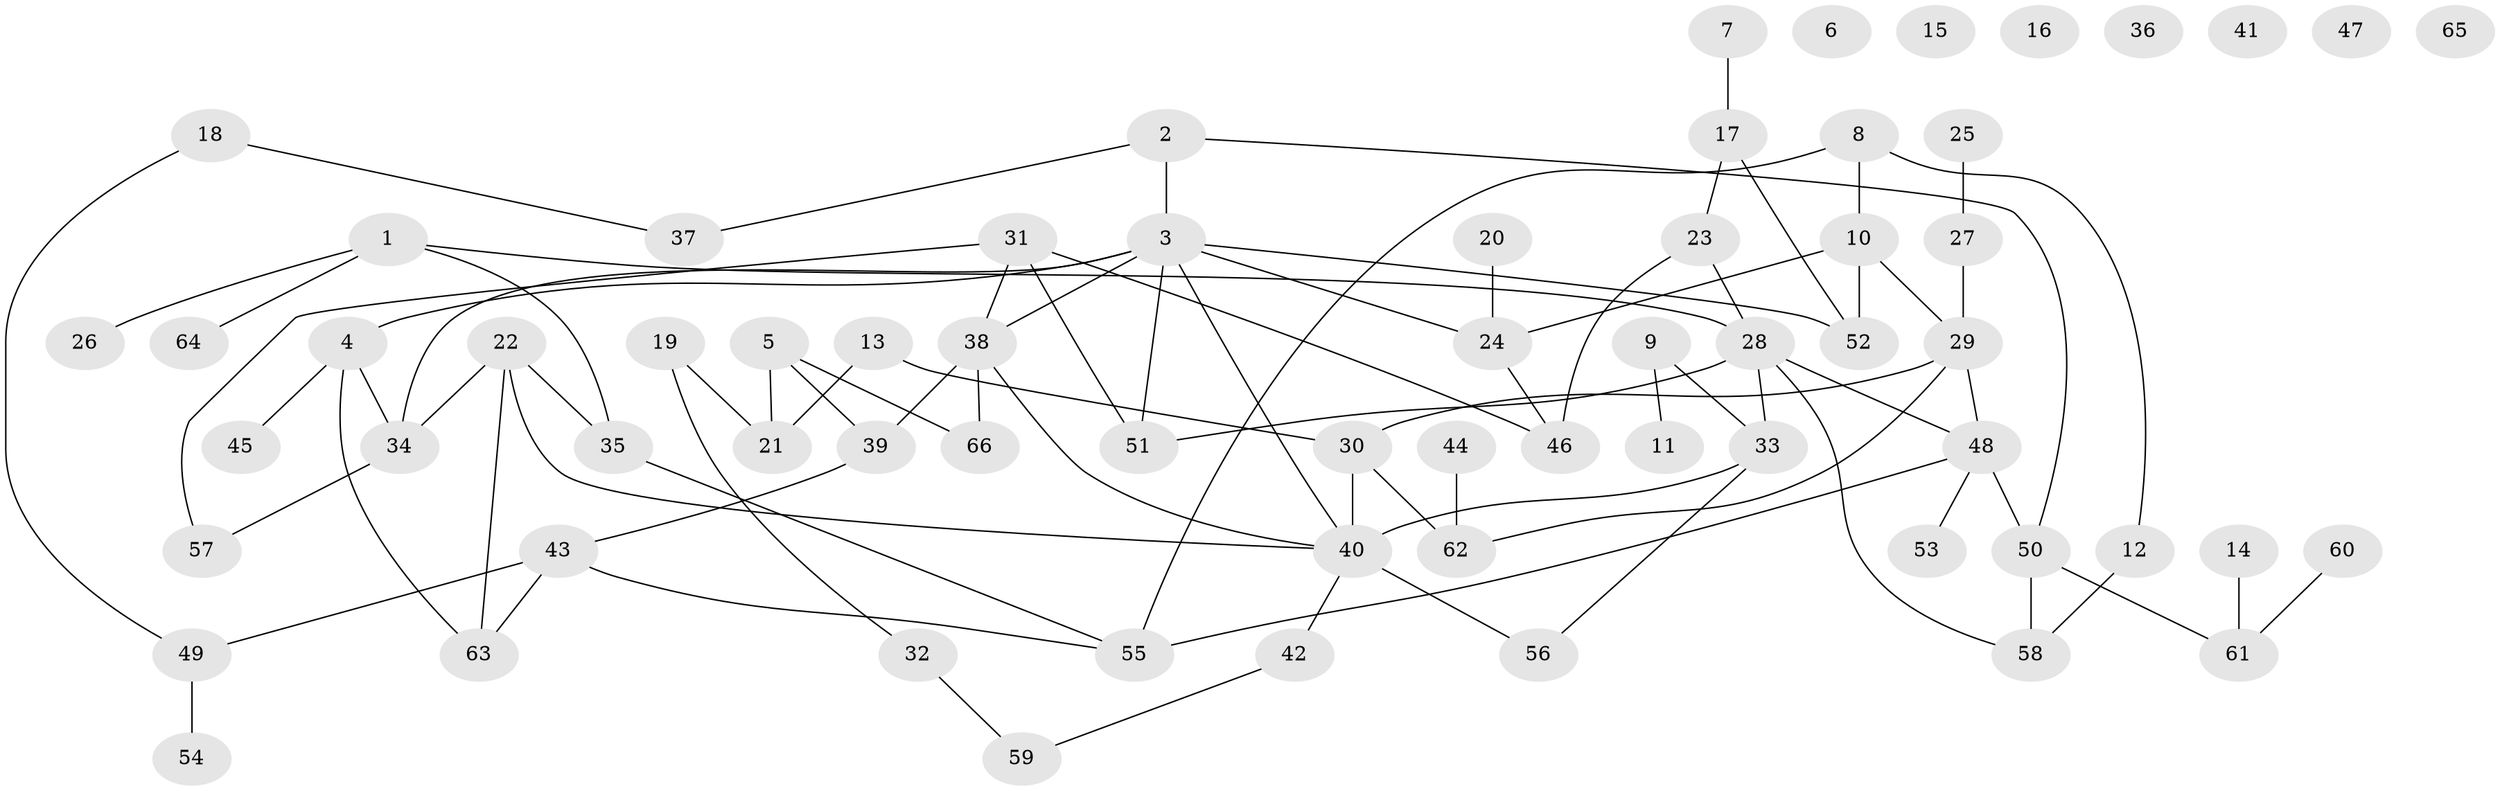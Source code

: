 // Generated by graph-tools (version 1.1) at 2025/13/03/09/25 04:13:13]
// undirected, 66 vertices, 85 edges
graph export_dot {
graph [start="1"]
  node [color=gray90,style=filled];
  1;
  2;
  3;
  4;
  5;
  6;
  7;
  8;
  9;
  10;
  11;
  12;
  13;
  14;
  15;
  16;
  17;
  18;
  19;
  20;
  21;
  22;
  23;
  24;
  25;
  26;
  27;
  28;
  29;
  30;
  31;
  32;
  33;
  34;
  35;
  36;
  37;
  38;
  39;
  40;
  41;
  42;
  43;
  44;
  45;
  46;
  47;
  48;
  49;
  50;
  51;
  52;
  53;
  54;
  55;
  56;
  57;
  58;
  59;
  60;
  61;
  62;
  63;
  64;
  65;
  66;
  1 -- 26;
  1 -- 28;
  1 -- 35;
  1 -- 64;
  2 -- 3;
  2 -- 37;
  2 -- 50;
  3 -- 4;
  3 -- 24;
  3 -- 34;
  3 -- 38;
  3 -- 40;
  3 -- 51;
  3 -- 52;
  4 -- 34;
  4 -- 45;
  4 -- 63;
  5 -- 21;
  5 -- 39;
  5 -- 66;
  7 -- 17;
  8 -- 10;
  8 -- 12;
  8 -- 55;
  9 -- 11;
  9 -- 33;
  10 -- 24;
  10 -- 29;
  10 -- 52;
  12 -- 58;
  13 -- 21;
  13 -- 30;
  14 -- 61;
  17 -- 23;
  17 -- 52;
  18 -- 37;
  18 -- 49;
  19 -- 21;
  19 -- 32;
  20 -- 24;
  22 -- 34;
  22 -- 35;
  22 -- 40;
  22 -- 63;
  23 -- 28;
  23 -- 46;
  24 -- 46;
  25 -- 27;
  27 -- 29;
  28 -- 33;
  28 -- 48;
  28 -- 51;
  28 -- 58;
  29 -- 30;
  29 -- 48;
  29 -- 62;
  30 -- 40;
  30 -- 62;
  31 -- 38;
  31 -- 46;
  31 -- 51;
  31 -- 57;
  32 -- 59;
  33 -- 40;
  33 -- 56;
  34 -- 57;
  35 -- 55;
  38 -- 39;
  38 -- 40;
  38 -- 66;
  39 -- 43;
  40 -- 42;
  40 -- 56;
  42 -- 59;
  43 -- 49;
  43 -- 55;
  43 -- 63;
  44 -- 62;
  48 -- 50;
  48 -- 53;
  48 -- 55;
  49 -- 54;
  50 -- 58;
  50 -- 61;
  60 -- 61;
}
